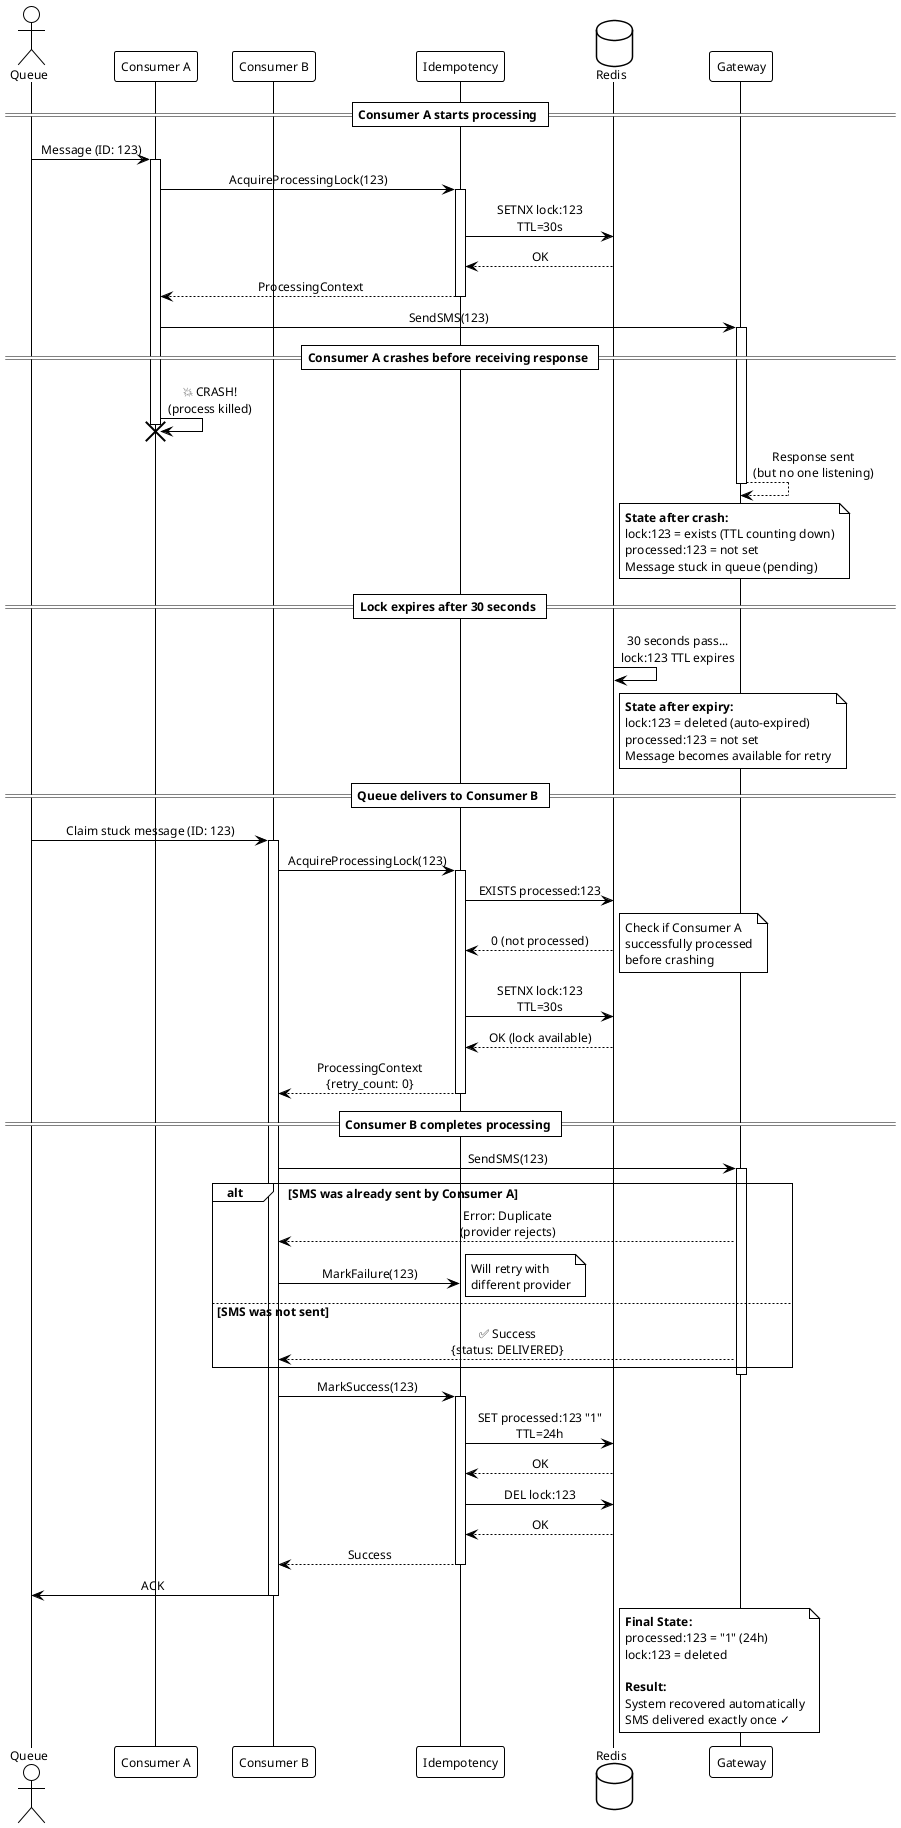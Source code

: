 @startuml Idempotency - Processor Crash Recovery
!theme plain
skinparam sequenceMessageAlign center
skinparam defaultFontSize 12

actor Queue
participant "Consumer A" as ConsumerA
participant "Consumer B" as ConsumerB
participant "Idempotency" as Idempotency
database Redis
participant "Gateway" as Gateway

== Consumer A starts processing ==

Queue -> ConsumerA: Message (ID: 123)
activate ConsumerA

ConsumerA -> Idempotency: AcquireProcessingLock(123)
activate Idempotency

Idempotency -> Redis: SETNX lock:123\nTTL=30s
Redis --> Idempotency: OK

Idempotency --> ConsumerA: ProcessingContext
deactivate Idempotency

ConsumerA -> Gateway: SendSMS(123)
activate Gateway

== Consumer A crashes before receiving response ==

ConsumerA -> ConsumerA: 💥 CRASH!\n(process killed)
destroy ConsumerA

Gateway --> Gateway: Response sent\n(but no one listening)
deactivate Gateway

note right of Redis
  **State after crash:**
  lock:123 = exists (TTL counting down)
  processed:123 = not set
  Message stuck in queue (pending)
end note

== Lock expires after 30 seconds ==

Redis -> Redis: 30 seconds pass...\nlock:123 TTL expires
note right of Redis
  **State after expiry:**
  lock:123 = deleted (auto-expired)
  processed:123 = not set
  Message becomes available for retry
end note

== Queue delivers to Consumer B ==

Queue -> ConsumerB: Claim stuck message (ID: 123)
activate ConsumerB

ConsumerB -> Idempotency: AcquireProcessingLock(123)
activate Idempotency

Idempotency -> Redis: EXISTS processed:123
Redis --> Idempotency: 0 (not processed)

note right
  Check if Consumer A
  successfully processed
  before crashing
end note

Idempotency -> Redis: SETNX lock:123\nTTL=30s
Redis --> Idempotency: OK (lock available)

Idempotency --> ConsumerB: ProcessingContext\n{retry_count: 0}
deactivate Idempotency

== Consumer B completes processing ==

ConsumerB -> Gateway: SendSMS(123)
activate Gateway

alt SMS was already sent by Consumer A
  Gateway --> ConsumerB: Error: Duplicate\n(provider rejects)
  ConsumerB -> Idempotency: MarkFailure(123)
  note right
    Will retry with
    different provider
  end note
else SMS was not sent
  Gateway --> ConsumerB: ✅ Success\n{status: DELIVERED}
end

deactivate Gateway

ConsumerB -> Idempotency: MarkSuccess(123)
activate Idempotency

Idempotency -> Redis: SET processed:123 "1"\nTTL=24h
Redis --> Idempotency: OK

Idempotency -> Redis: DEL lock:123
Redis --> Idempotency: OK

Idempotency --> ConsumerB: Success
deactivate Idempotency

ConsumerB -> Queue: ACK
deactivate ConsumerB

note right of Redis
  **Final State:**
  processed:123 = "1" (24h)
  lock:123 = deleted

  **Result:**
  System recovered automatically
  SMS delivered exactly once ✓
end note

@enduml
